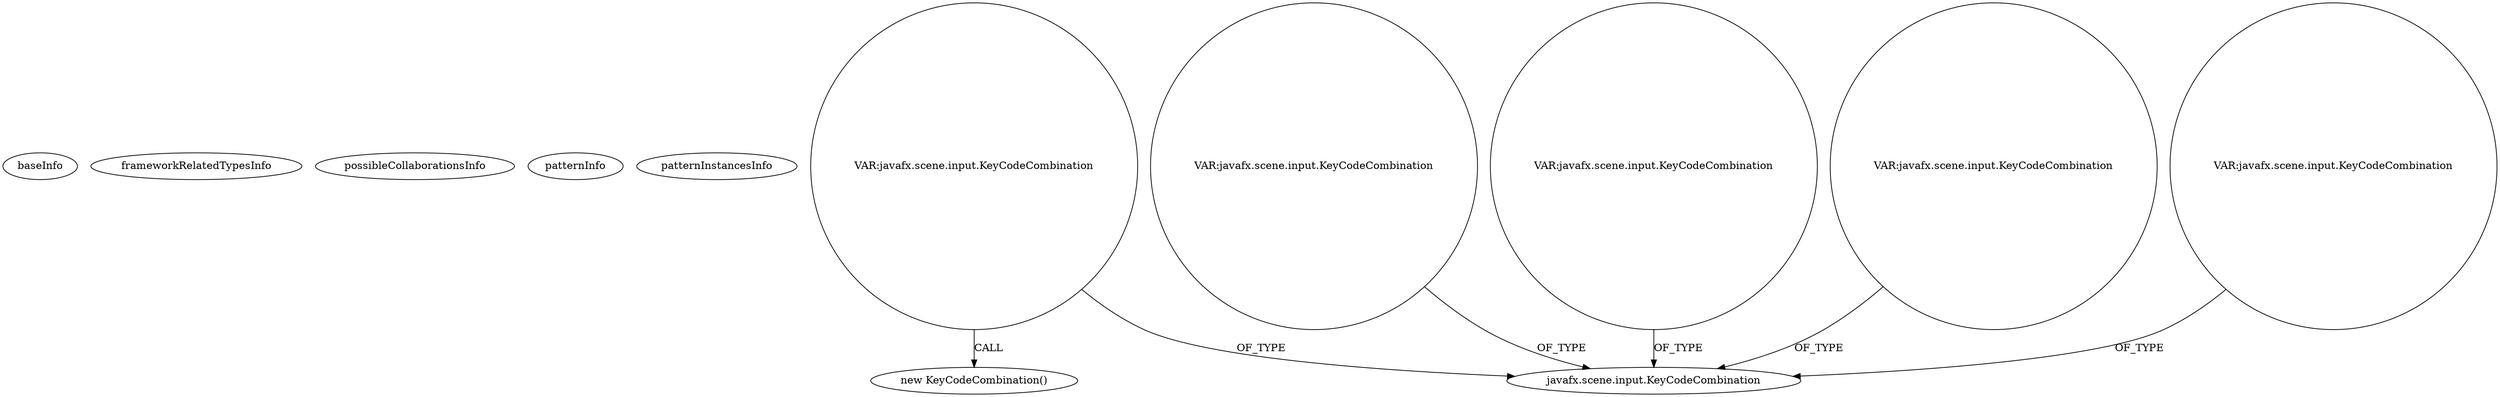 digraph {
baseInfo[graphId=2327,category="pattern",isAnonymous=false,possibleRelation=false]
frameworkRelatedTypesInfo[]
possibleCollaborationsInfo[]
patternInfo[frequency=2.0,patternRootClient=null]
patternInstancesInfo[0="BryceLawrence-Tableiness~/BryceLawrence-Tableiness/Tableiness-master/src/truthtablegenerator/GUI.java~GUI~179",1="Zulukas-IJA~/Zulukas-IJA/IJA-master/src/InsightJournalApplication/GUI.java~GUI~1631"]
516[label="new KeyCodeCombination()",vertexType="CONSTRUCTOR_CALL",isFrameworkType=false]
517[label="VAR:javafx.scene.input.KeyCodeCombination",vertexType="VARIABLE_EXPRESION",isFrameworkType=false,shape=circle]
58[label="javafx.scene.input.KeyCodeCombination",vertexType="FRAMEWORK_CLASS_TYPE",isFrameworkType=false]
512[label="VAR:javafx.scene.input.KeyCodeCombination",vertexType="VARIABLE_EXPRESION",isFrameworkType=false,shape=circle]
57[label="VAR:javafx.scene.input.KeyCodeCombination",vertexType="VARIABLE_EXPRESION",isFrameworkType=false,shape=circle]
432[label="VAR:javafx.scene.input.KeyCodeCombination",vertexType="VARIABLE_EXPRESION",isFrameworkType=false,shape=circle]
427[label="VAR:javafx.scene.input.KeyCodeCombination",vertexType="VARIABLE_EXPRESION",isFrameworkType=false,shape=circle]
57->58[label="OF_TYPE"]
517->516[label="CALL"]
512->58[label="OF_TYPE"]
427->58[label="OF_TYPE"]
517->58[label="OF_TYPE"]
432->58[label="OF_TYPE"]
}
